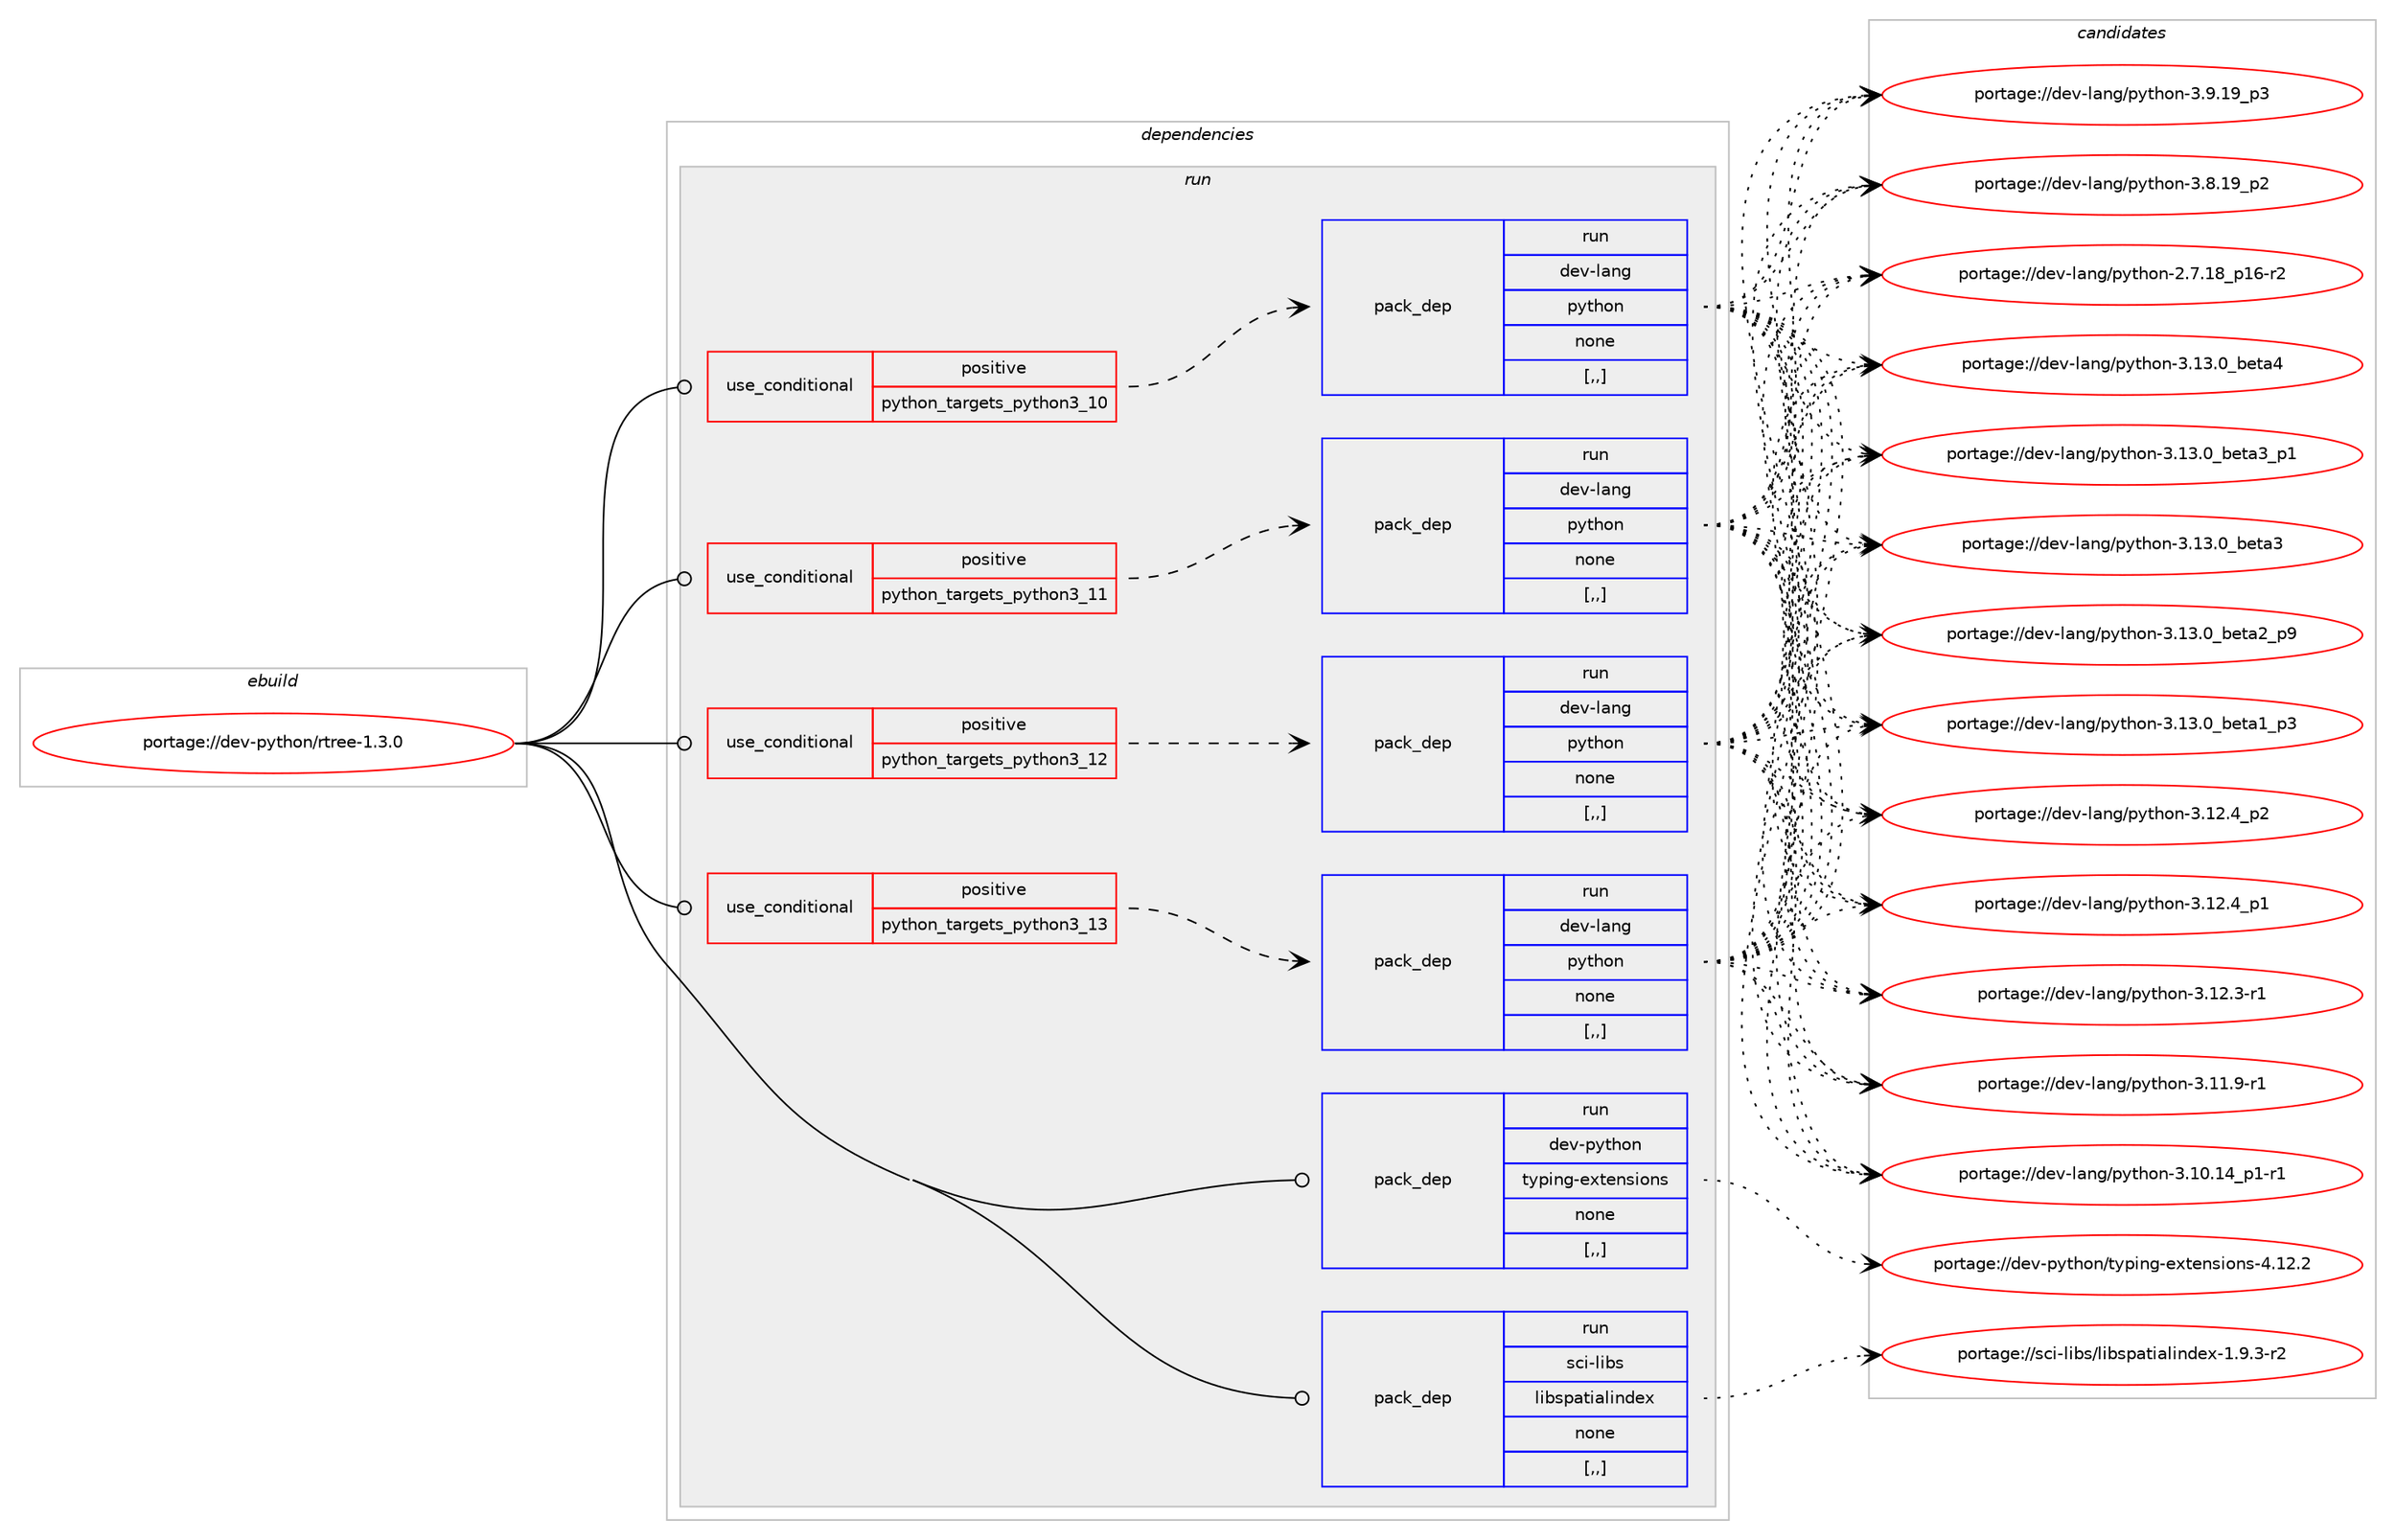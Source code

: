 digraph prolog {

# *************
# Graph options
# *************

newrank=true;
concentrate=true;
compound=true;
graph [rankdir=LR,fontname=Helvetica,fontsize=10,ranksep=1.5];#, ranksep=2.5, nodesep=0.2];
edge  [arrowhead=vee];
node  [fontname=Helvetica,fontsize=10];

# **********
# The ebuild
# **********

subgraph cluster_leftcol {
color=gray;
label=<<i>ebuild</i>>;
id [label="portage://dev-python/rtree-1.3.0", color=red, width=4, href="../dev-python/rtree-1.3.0.svg"];
}

# ****************
# The dependencies
# ****************

subgraph cluster_midcol {
color=gray;
label=<<i>dependencies</i>>;
subgraph cluster_compile {
fillcolor="#eeeeee";
style=filled;
label=<<i>compile</i>>;
}
subgraph cluster_compileandrun {
fillcolor="#eeeeee";
style=filled;
label=<<i>compile and run</i>>;
}
subgraph cluster_run {
fillcolor="#eeeeee";
style=filled;
label=<<i>run</i>>;
subgraph cond39508 {
dependency163192 [label=<<TABLE BORDER="0" CELLBORDER="1" CELLSPACING="0" CELLPADDING="4"><TR><TD ROWSPAN="3" CELLPADDING="10">use_conditional</TD></TR><TR><TD>positive</TD></TR><TR><TD>python_targets_python3_10</TD></TR></TABLE>>, shape=none, color=red];
subgraph pack122408 {
dependency163193 [label=<<TABLE BORDER="0" CELLBORDER="1" CELLSPACING="0" CELLPADDING="4" WIDTH="220"><TR><TD ROWSPAN="6" CELLPADDING="30">pack_dep</TD></TR><TR><TD WIDTH="110">run</TD></TR><TR><TD>dev-lang</TD></TR><TR><TD>python</TD></TR><TR><TD>none</TD></TR><TR><TD>[,,]</TD></TR></TABLE>>, shape=none, color=blue];
}
dependency163192:e -> dependency163193:w [weight=20,style="dashed",arrowhead="vee"];
}
id:e -> dependency163192:w [weight=20,style="solid",arrowhead="odot"];
subgraph cond39509 {
dependency163194 [label=<<TABLE BORDER="0" CELLBORDER="1" CELLSPACING="0" CELLPADDING="4"><TR><TD ROWSPAN="3" CELLPADDING="10">use_conditional</TD></TR><TR><TD>positive</TD></TR><TR><TD>python_targets_python3_11</TD></TR></TABLE>>, shape=none, color=red];
subgraph pack122409 {
dependency163195 [label=<<TABLE BORDER="0" CELLBORDER="1" CELLSPACING="0" CELLPADDING="4" WIDTH="220"><TR><TD ROWSPAN="6" CELLPADDING="30">pack_dep</TD></TR><TR><TD WIDTH="110">run</TD></TR><TR><TD>dev-lang</TD></TR><TR><TD>python</TD></TR><TR><TD>none</TD></TR><TR><TD>[,,]</TD></TR></TABLE>>, shape=none, color=blue];
}
dependency163194:e -> dependency163195:w [weight=20,style="dashed",arrowhead="vee"];
}
id:e -> dependency163194:w [weight=20,style="solid",arrowhead="odot"];
subgraph cond39510 {
dependency163196 [label=<<TABLE BORDER="0" CELLBORDER="1" CELLSPACING="0" CELLPADDING="4"><TR><TD ROWSPAN="3" CELLPADDING="10">use_conditional</TD></TR><TR><TD>positive</TD></TR><TR><TD>python_targets_python3_12</TD></TR></TABLE>>, shape=none, color=red];
subgraph pack122410 {
dependency163197 [label=<<TABLE BORDER="0" CELLBORDER="1" CELLSPACING="0" CELLPADDING="4" WIDTH="220"><TR><TD ROWSPAN="6" CELLPADDING="30">pack_dep</TD></TR><TR><TD WIDTH="110">run</TD></TR><TR><TD>dev-lang</TD></TR><TR><TD>python</TD></TR><TR><TD>none</TD></TR><TR><TD>[,,]</TD></TR></TABLE>>, shape=none, color=blue];
}
dependency163196:e -> dependency163197:w [weight=20,style="dashed",arrowhead="vee"];
}
id:e -> dependency163196:w [weight=20,style="solid",arrowhead="odot"];
subgraph cond39511 {
dependency163198 [label=<<TABLE BORDER="0" CELLBORDER="1" CELLSPACING="0" CELLPADDING="4"><TR><TD ROWSPAN="3" CELLPADDING="10">use_conditional</TD></TR><TR><TD>positive</TD></TR><TR><TD>python_targets_python3_13</TD></TR></TABLE>>, shape=none, color=red];
subgraph pack122411 {
dependency163199 [label=<<TABLE BORDER="0" CELLBORDER="1" CELLSPACING="0" CELLPADDING="4" WIDTH="220"><TR><TD ROWSPAN="6" CELLPADDING="30">pack_dep</TD></TR><TR><TD WIDTH="110">run</TD></TR><TR><TD>dev-lang</TD></TR><TR><TD>python</TD></TR><TR><TD>none</TD></TR><TR><TD>[,,]</TD></TR></TABLE>>, shape=none, color=blue];
}
dependency163198:e -> dependency163199:w [weight=20,style="dashed",arrowhead="vee"];
}
id:e -> dependency163198:w [weight=20,style="solid",arrowhead="odot"];
subgraph pack122412 {
dependency163200 [label=<<TABLE BORDER="0" CELLBORDER="1" CELLSPACING="0" CELLPADDING="4" WIDTH="220"><TR><TD ROWSPAN="6" CELLPADDING="30">pack_dep</TD></TR><TR><TD WIDTH="110">run</TD></TR><TR><TD>dev-python</TD></TR><TR><TD>typing-extensions</TD></TR><TR><TD>none</TD></TR><TR><TD>[,,]</TD></TR></TABLE>>, shape=none, color=blue];
}
id:e -> dependency163200:w [weight=20,style="solid",arrowhead="odot"];
subgraph pack122413 {
dependency163201 [label=<<TABLE BORDER="0" CELLBORDER="1" CELLSPACING="0" CELLPADDING="4" WIDTH="220"><TR><TD ROWSPAN="6" CELLPADDING="30">pack_dep</TD></TR><TR><TD WIDTH="110">run</TD></TR><TR><TD>sci-libs</TD></TR><TR><TD>libspatialindex</TD></TR><TR><TD>none</TD></TR><TR><TD>[,,]</TD></TR></TABLE>>, shape=none, color=blue];
}
id:e -> dependency163201:w [weight=20,style="solid",arrowhead="odot"];
}
}

# **************
# The candidates
# **************

subgraph cluster_choices {
rank=same;
color=gray;
label=<<i>candidates</i>>;

subgraph choice122408 {
color=black;
nodesep=1;
choice1001011184510897110103471121211161041111104551464951464895981011169752 [label="portage://dev-lang/python-3.13.0_beta4", color=red, width=4,href="../dev-lang/python-3.13.0_beta4.svg"];
choice10010111845108971101034711212111610411111045514649514648959810111697519511249 [label="portage://dev-lang/python-3.13.0_beta3_p1", color=red, width=4,href="../dev-lang/python-3.13.0_beta3_p1.svg"];
choice1001011184510897110103471121211161041111104551464951464895981011169751 [label="portage://dev-lang/python-3.13.0_beta3", color=red, width=4,href="../dev-lang/python-3.13.0_beta3.svg"];
choice10010111845108971101034711212111610411111045514649514648959810111697509511257 [label="portage://dev-lang/python-3.13.0_beta2_p9", color=red, width=4,href="../dev-lang/python-3.13.0_beta2_p9.svg"];
choice10010111845108971101034711212111610411111045514649514648959810111697499511251 [label="portage://dev-lang/python-3.13.0_beta1_p3", color=red, width=4,href="../dev-lang/python-3.13.0_beta1_p3.svg"];
choice100101118451089711010347112121116104111110455146495046529511250 [label="portage://dev-lang/python-3.12.4_p2", color=red, width=4,href="../dev-lang/python-3.12.4_p2.svg"];
choice100101118451089711010347112121116104111110455146495046529511249 [label="portage://dev-lang/python-3.12.4_p1", color=red, width=4,href="../dev-lang/python-3.12.4_p1.svg"];
choice100101118451089711010347112121116104111110455146495046514511449 [label="portage://dev-lang/python-3.12.3-r1", color=red, width=4,href="../dev-lang/python-3.12.3-r1.svg"];
choice100101118451089711010347112121116104111110455146494946574511449 [label="portage://dev-lang/python-3.11.9-r1", color=red, width=4,href="../dev-lang/python-3.11.9-r1.svg"];
choice100101118451089711010347112121116104111110455146494846495295112494511449 [label="portage://dev-lang/python-3.10.14_p1-r1", color=red, width=4,href="../dev-lang/python-3.10.14_p1-r1.svg"];
choice100101118451089711010347112121116104111110455146574649579511251 [label="portage://dev-lang/python-3.9.19_p3", color=red, width=4,href="../dev-lang/python-3.9.19_p3.svg"];
choice100101118451089711010347112121116104111110455146564649579511250 [label="portage://dev-lang/python-3.8.19_p2", color=red, width=4,href="../dev-lang/python-3.8.19_p2.svg"];
choice100101118451089711010347112121116104111110455046554649569511249544511450 [label="portage://dev-lang/python-2.7.18_p16-r2", color=red, width=4,href="../dev-lang/python-2.7.18_p16-r2.svg"];
dependency163193:e -> choice1001011184510897110103471121211161041111104551464951464895981011169752:w [style=dotted,weight="100"];
dependency163193:e -> choice10010111845108971101034711212111610411111045514649514648959810111697519511249:w [style=dotted,weight="100"];
dependency163193:e -> choice1001011184510897110103471121211161041111104551464951464895981011169751:w [style=dotted,weight="100"];
dependency163193:e -> choice10010111845108971101034711212111610411111045514649514648959810111697509511257:w [style=dotted,weight="100"];
dependency163193:e -> choice10010111845108971101034711212111610411111045514649514648959810111697499511251:w [style=dotted,weight="100"];
dependency163193:e -> choice100101118451089711010347112121116104111110455146495046529511250:w [style=dotted,weight="100"];
dependency163193:e -> choice100101118451089711010347112121116104111110455146495046529511249:w [style=dotted,weight="100"];
dependency163193:e -> choice100101118451089711010347112121116104111110455146495046514511449:w [style=dotted,weight="100"];
dependency163193:e -> choice100101118451089711010347112121116104111110455146494946574511449:w [style=dotted,weight="100"];
dependency163193:e -> choice100101118451089711010347112121116104111110455146494846495295112494511449:w [style=dotted,weight="100"];
dependency163193:e -> choice100101118451089711010347112121116104111110455146574649579511251:w [style=dotted,weight="100"];
dependency163193:e -> choice100101118451089711010347112121116104111110455146564649579511250:w [style=dotted,weight="100"];
dependency163193:e -> choice100101118451089711010347112121116104111110455046554649569511249544511450:w [style=dotted,weight="100"];
}
subgraph choice122409 {
color=black;
nodesep=1;
choice1001011184510897110103471121211161041111104551464951464895981011169752 [label="portage://dev-lang/python-3.13.0_beta4", color=red, width=4,href="../dev-lang/python-3.13.0_beta4.svg"];
choice10010111845108971101034711212111610411111045514649514648959810111697519511249 [label="portage://dev-lang/python-3.13.0_beta3_p1", color=red, width=4,href="../dev-lang/python-3.13.0_beta3_p1.svg"];
choice1001011184510897110103471121211161041111104551464951464895981011169751 [label="portage://dev-lang/python-3.13.0_beta3", color=red, width=4,href="../dev-lang/python-3.13.0_beta3.svg"];
choice10010111845108971101034711212111610411111045514649514648959810111697509511257 [label="portage://dev-lang/python-3.13.0_beta2_p9", color=red, width=4,href="../dev-lang/python-3.13.0_beta2_p9.svg"];
choice10010111845108971101034711212111610411111045514649514648959810111697499511251 [label="portage://dev-lang/python-3.13.0_beta1_p3", color=red, width=4,href="../dev-lang/python-3.13.0_beta1_p3.svg"];
choice100101118451089711010347112121116104111110455146495046529511250 [label="portage://dev-lang/python-3.12.4_p2", color=red, width=4,href="../dev-lang/python-3.12.4_p2.svg"];
choice100101118451089711010347112121116104111110455146495046529511249 [label="portage://dev-lang/python-3.12.4_p1", color=red, width=4,href="../dev-lang/python-3.12.4_p1.svg"];
choice100101118451089711010347112121116104111110455146495046514511449 [label="portage://dev-lang/python-3.12.3-r1", color=red, width=4,href="../dev-lang/python-3.12.3-r1.svg"];
choice100101118451089711010347112121116104111110455146494946574511449 [label="portage://dev-lang/python-3.11.9-r1", color=red, width=4,href="../dev-lang/python-3.11.9-r1.svg"];
choice100101118451089711010347112121116104111110455146494846495295112494511449 [label="portage://dev-lang/python-3.10.14_p1-r1", color=red, width=4,href="../dev-lang/python-3.10.14_p1-r1.svg"];
choice100101118451089711010347112121116104111110455146574649579511251 [label="portage://dev-lang/python-3.9.19_p3", color=red, width=4,href="../dev-lang/python-3.9.19_p3.svg"];
choice100101118451089711010347112121116104111110455146564649579511250 [label="portage://dev-lang/python-3.8.19_p2", color=red, width=4,href="../dev-lang/python-3.8.19_p2.svg"];
choice100101118451089711010347112121116104111110455046554649569511249544511450 [label="portage://dev-lang/python-2.7.18_p16-r2", color=red, width=4,href="../dev-lang/python-2.7.18_p16-r2.svg"];
dependency163195:e -> choice1001011184510897110103471121211161041111104551464951464895981011169752:w [style=dotted,weight="100"];
dependency163195:e -> choice10010111845108971101034711212111610411111045514649514648959810111697519511249:w [style=dotted,weight="100"];
dependency163195:e -> choice1001011184510897110103471121211161041111104551464951464895981011169751:w [style=dotted,weight="100"];
dependency163195:e -> choice10010111845108971101034711212111610411111045514649514648959810111697509511257:w [style=dotted,weight="100"];
dependency163195:e -> choice10010111845108971101034711212111610411111045514649514648959810111697499511251:w [style=dotted,weight="100"];
dependency163195:e -> choice100101118451089711010347112121116104111110455146495046529511250:w [style=dotted,weight="100"];
dependency163195:e -> choice100101118451089711010347112121116104111110455146495046529511249:w [style=dotted,weight="100"];
dependency163195:e -> choice100101118451089711010347112121116104111110455146495046514511449:w [style=dotted,weight="100"];
dependency163195:e -> choice100101118451089711010347112121116104111110455146494946574511449:w [style=dotted,weight="100"];
dependency163195:e -> choice100101118451089711010347112121116104111110455146494846495295112494511449:w [style=dotted,weight="100"];
dependency163195:e -> choice100101118451089711010347112121116104111110455146574649579511251:w [style=dotted,weight="100"];
dependency163195:e -> choice100101118451089711010347112121116104111110455146564649579511250:w [style=dotted,weight="100"];
dependency163195:e -> choice100101118451089711010347112121116104111110455046554649569511249544511450:w [style=dotted,weight="100"];
}
subgraph choice122410 {
color=black;
nodesep=1;
choice1001011184510897110103471121211161041111104551464951464895981011169752 [label="portage://dev-lang/python-3.13.0_beta4", color=red, width=4,href="../dev-lang/python-3.13.0_beta4.svg"];
choice10010111845108971101034711212111610411111045514649514648959810111697519511249 [label="portage://dev-lang/python-3.13.0_beta3_p1", color=red, width=4,href="../dev-lang/python-3.13.0_beta3_p1.svg"];
choice1001011184510897110103471121211161041111104551464951464895981011169751 [label="portage://dev-lang/python-3.13.0_beta3", color=red, width=4,href="../dev-lang/python-3.13.0_beta3.svg"];
choice10010111845108971101034711212111610411111045514649514648959810111697509511257 [label="portage://dev-lang/python-3.13.0_beta2_p9", color=red, width=4,href="../dev-lang/python-3.13.0_beta2_p9.svg"];
choice10010111845108971101034711212111610411111045514649514648959810111697499511251 [label="portage://dev-lang/python-3.13.0_beta1_p3", color=red, width=4,href="../dev-lang/python-3.13.0_beta1_p3.svg"];
choice100101118451089711010347112121116104111110455146495046529511250 [label="portage://dev-lang/python-3.12.4_p2", color=red, width=4,href="../dev-lang/python-3.12.4_p2.svg"];
choice100101118451089711010347112121116104111110455146495046529511249 [label="portage://dev-lang/python-3.12.4_p1", color=red, width=4,href="../dev-lang/python-3.12.4_p1.svg"];
choice100101118451089711010347112121116104111110455146495046514511449 [label="portage://dev-lang/python-3.12.3-r1", color=red, width=4,href="../dev-lang/python-3.12.3-r1.svg"];
choice100101118451089711010347112121116104111110455146494946574511449 [label="portage://dev-lang/python-3.11.9-r1", color=red, width=4,href="../dev-lang/python-3.11.9-r1.svg"];
choice100101118451089711010347112121116104111110455146494846495295112494511449 [label="portage://dev-lang/python-3.10.14_p1-r1", color=red, width=4,href="../dev-lang/python-3.10.14_p1-r1.svg"];
choice100101118451089711010347112121116104111110455146574649579511251 [label="portage://dev-lang/python-3.9.19_p3", color=red, width=4,href="../dev-lang/python-3.9.19_p3.svg"];
choice100101118451089711010347112121116104111110455146564649579511250 [label="portage://dev-lang/python-3.8.19_p2", color=red, width=4,href="../dev-lang/python-3.8.19_p2.svg"];
choice100101118451089711010347112121116104111110455046554649569511249544511450 [label="portage://dev-lang/python-2.7.18_p16-r2", color=red, width=4,href="../dev-lang/python-2.7.18_p16-r2.svg"];
dependency163197:e -> choice1001011184510897110103471121211161041111104551464951464895981011169752:w [style=dotted,weight="100"];
dependency163197:e -> choice10010111845108971101034711212111610411111045514649514648959810111697519511249:w [style=dotted,weight="100"];
dependency163197:e -> choice1001011184510897110103471121211161041111104551464951464895981011169751:w [style=dotted,weight="100"];
dependency163197:e -> choice10010111845108971101034711212111610411111045514649514648959810111697509511257:w [style=dotted,weight="100"];
dependency163197:e -> choice10010111845108971101034711212111610411111045514649514648959810111697499511251:w [style=dotted,weight="100"];
dependency163197:e -> choice100101118451089711010347112121116104111110455146495046529511250:w [style=dotted,weight="100"];
dependency163197:e -> choice100101118451089711010347112121116104111110455146495046529511249:w [style=dotted,weight="100"];
dependency163197:e -> choice100101118451089711010347112121116104111110455146495046514511449:w [style=dotted,weight="100"];
dependency163197:e -> choice100101118451089711010347112121116104111110455146494946574511449:w [style=dotted,weight="100"];
dependency163197:e -> choice100101118451089711010347112121116104111110455146494846495295112494511449:w [style=dotted,weight="100"];
dependency163197:e -> choice100101118451089711010347112121116104111110455146574649579511251:w [style=dotted,weight="100"];
dependency163197:e -> choice100101118451089711010347112121116104111110455146564649579511250:w [style=dotted,weight="100"];
dependency163197:e -> choice100101118451089711010347112121116104111110455046554649569511249544511450:w [style=dotted,weight="100"];
}
subgraph choice122411 {
color=black;
nodesep=1;
choice1001011184510897110103471121211161041111104551464951464895981011169752 [label="portage://dev-lang/python-3.13.0_beta4", color=red, width=4,href="../dev-lang/python-3.13.0_beta4.svg"];
choice10010111845108971101034711212111610411111045514649514648959810111697519511249 [label="portage://dev-lang/python-3.13.0_beta3_p1", color=red, width=4,href="../dev-lang/python-3.13.0_beta3_p1.svg"];
choice1001011184510897110103471121211161041111104551464951464895981011169751 [label="portage://dev-lang/python-3.13.0_beta3", color=red, width=4,href="../dev-lang/python-3.13.0_beta3.svg"];
choice10010111845108971101034711212111610411111045514649514648959810111697509511257 [label="portage://dev-lang/python-3.13.0_beta2_p9", color=red, width=4,href="../dev-lang/python-3.13.0_beta2_p9.svg"];
choice10010111845108971101034711212111610411111045514649514648959810111697499511251 [label="portage://dev-lang/python-3.13.0_beta1_p3", color=red, width=4,href="../dev-lang/python-3.13.0_beta1_p3.svg"];
choice100101118451089711010347112121116104111110455146495046529511250 [label="portage://dev-lang/python-3.12.4_p2", color=red, width=4,href="../dev-lang/python-3.12.4_p2.svg"];
choice100101118451089711010347112121116104111110455146495046529511249 [label="portage://dev-lang/python-3.12.4_p1", color=red, width=4,href="../dev-lang/python-3.12.4_p1.svg"];
choice100101118451089711010347112121116104111110455146495046514511449 [label="portage://dev-lang/python-3.12.3-r1", color=red, width=4,href="../dev-lang/python-3.12.3-r1.svg"];
choice100101118451089711010347112121116104111110455146494946574511449 [label="portage://dev-lang/python-3.11.9-r1", color=red, width=4,href="../dev-lang/python-3.11.9-r1.svg"];
choice100101118451089711010347112121116104111110455146494846495295112494511449 [label="portage://dev-lang/python-3.10.14_p1-r1", color=red, width=4,href="../dev-lang/python-3.10.14_p1-r1.svg"];
choice100101118451089711010347112121116104111110455146574649579511251 [label="portage://dev-lang/python-3.9.19_p3", color=red, width=4,href="../dev-lang/python-3.9.19_p3.svg"];
choice100101118451089711010347112121116104111110455146564649579511250 [label="portage://dev-lang/python-3.8.19_p2", color=red, width=4,href="../dev-lang/python-3.8.19_p2.svg"];
choice100101118451089711010347112121116104111110455046554649569511249544511450 [label="portage://dev-lang/python-2.7.18_p16-r2", color=red, width=4,href="../dev-lang/python-2.7.18_p16-r2.svg"];
dependency163199:e -> choice1001011184510897110103471121211161041111104551464951464895981011169752:w [style=dotted,weight="100"];
dependency163199:e -> choice10010111845108971101034711212111610411111045514649514648959810111697519511249:w [style=dotted,weight="100"];
dependency163199:e -> choice1001011184510897110103471121211161041111104551464951464895981011169751:w [style=dotted,weight="100"];
dependency163199:e -> choice10010111845108971101034711212111610411111045514649514648959810111697509511257:w [style=dotted,weight="100"];
dependency163199:e -> choice10010111845108971101034711212111610411111045514649514648959810111697499511251:w [style=dotted,weight="100"];
dependency163199:e -> choice100101118451089711010347112121116104111110455146495046529511250:w [style=dotted,weight="100"];
dependency163199:e -> choice100101118451089711010347112121116104111110455146495046529511249:w [style=dotted,weight="100"];
dependency163199:e -> choice100101118451089711010347112121116104111110455146495046514511449:w [style=dotted,weight="100"];
dependency163199:e -> choice100101118451089711010347112121116104111110455146494946574511449:w [style=dotted,weight="100"];
dependency163199:e -> choice100101118451089711010347112121116104111110455146494846495295112494511449:w [style=dotted,weight="100"];
dependency163199:e -> choice100101118451089711010347112121116104111110455146574649579511251:w [style=dotted,weight="100"];
dependency163199:e -> choice100101118451089711010347112121116104111110455146564649579511250:w [style=dotted,weight="100"];
dependency163199:e -> choice100101118451089711010347112121116104111110455046554649569511249544511450:w [style=dotted,weight="100"];
}
subgraph choice122412 {
color=black;
nodesep=1;
choice10010111845112121116104111110471161211121051101034510112011610111011510511111011545524649504650 [label="portage://dev-python/typing-extensions-4.12.2", color=red, width=4,href="../dev-python/typing-extensions-4.12.2.svg"];
dependency163200:e -> choice10010111845112121116104111110471161211121051101034510112011610111011510511111011545524649504650:w [style=dotted,weight="100"];
}
subgraph choice122413 {
color=black;
nodesep=1;
choice115991054510810598115471081059811511297116105971081051101001011204549465746514511450 [label="portage://sci-libs/libspatialindex-1.9.3-r2", color=red, width=4,href="../sci-libs/libspatialindex-1.9.3-r2.svg"];
dependency163201:e -> choice115991054510810598115471081059811511297116105971081051101001011204549465746514511450:w [style=dotted,weight="100"];
}
}

}

